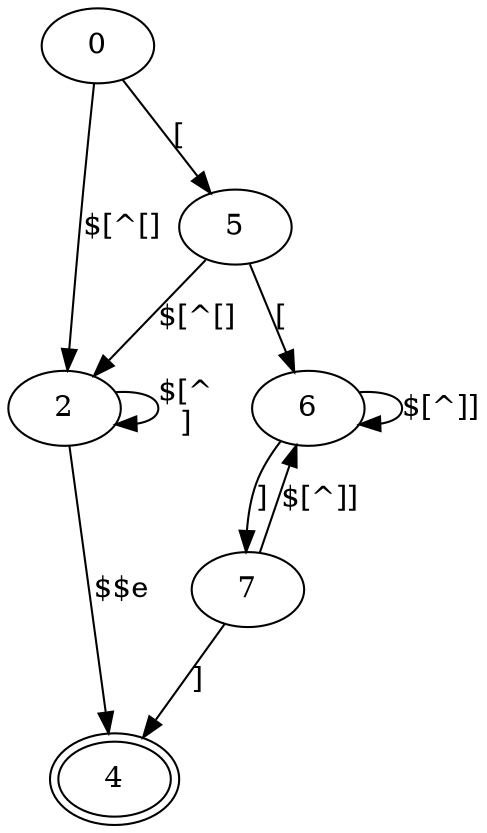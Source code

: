 digraph commentary {
    4 [peripheries=2]

    0 -> 2 [label="$[^\[]"]
    2 -> 2 [label="$[^\n]"]
    2 -> 4 [label="$$e"]

    0 -> 5 [label="["]
    5 -> 2 [label="$[^\[]"]
    5 -> 6 [label="["]
    6 -> 6 [label="$[^\]]"]
    6 -> 7 [label="]"]
    7 -> 6 [label="$[^\]]"]
    7 -> 4 [label="]"]
}